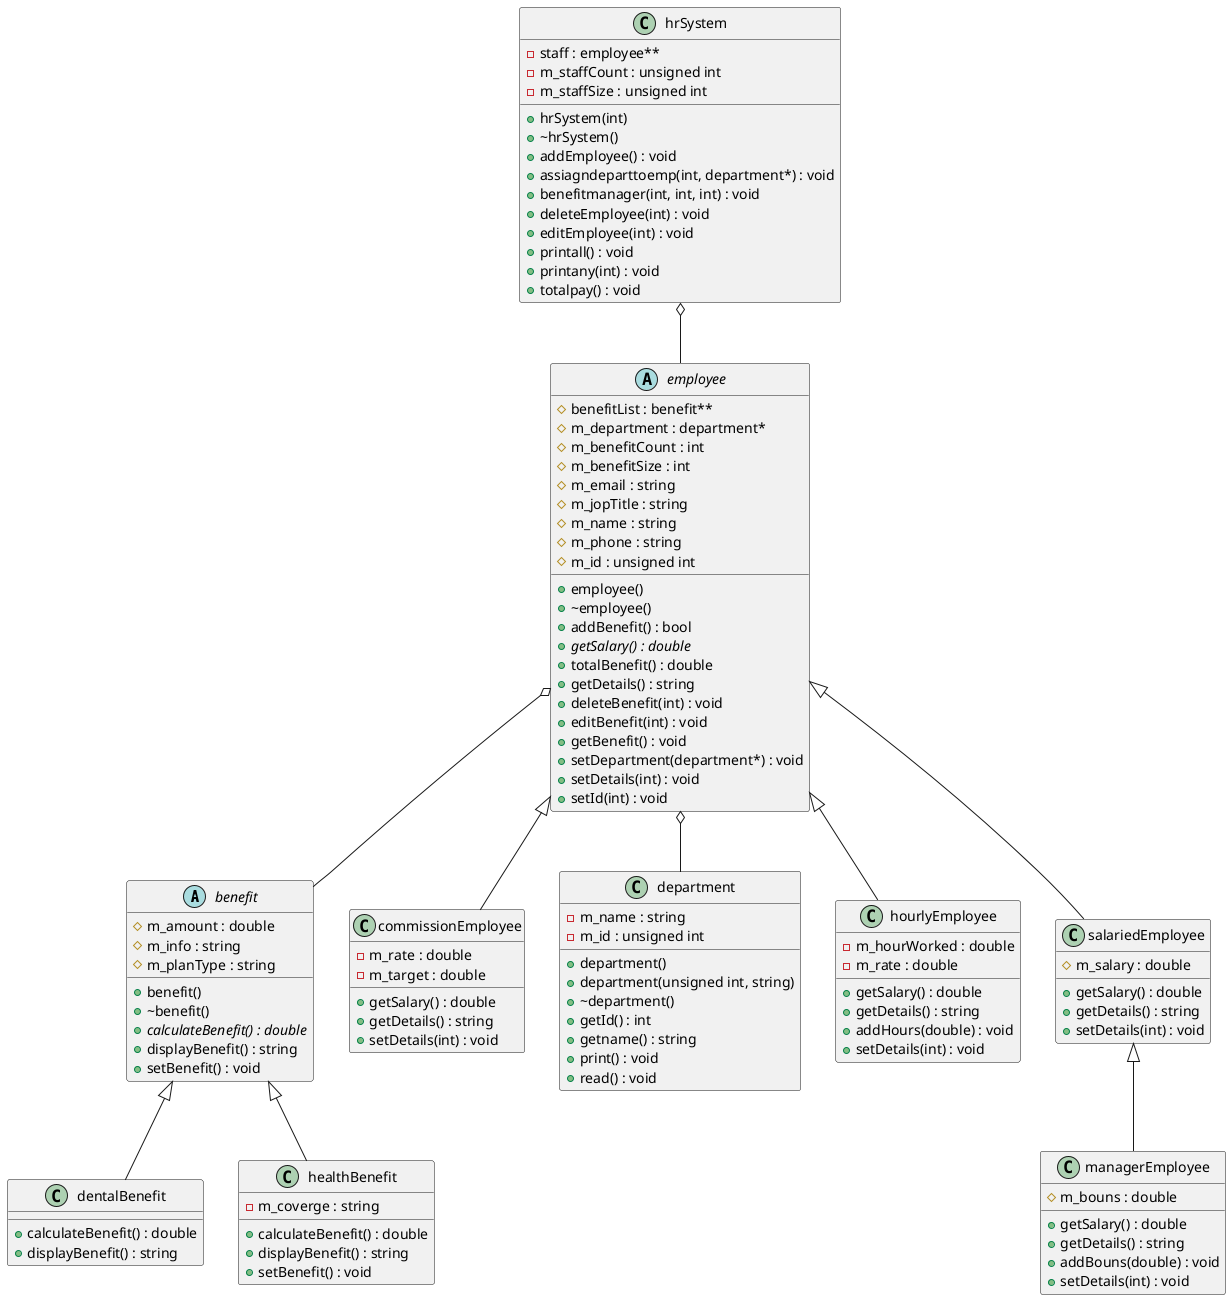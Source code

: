 @startuml





/' Objects '/

abstract class benefit {
	+benefit()
	+~benefit()
	+{abstract} calculateBenefit() : double
	#m_amount : double
	+displayBenefit() : string
	#m_info : string
	#m_planType : string
	+setBenefit() : void
}


class commissionEmployee {
	+getSalary() : double
	-m_rate : double
	-m_target : double
	+getDetails() : string
	+setDetails(int) : void
}


class dentalBenefit {
	+calculateBenefit() : double
	+displayBenefit() : string
}


class department {
	+department()
	+department(unsigned int, string)
	+~department()
	+getId() : int
	+getname() : string
	-m_name : string
	-m_id : unsigned int
	+print() : void
	+read() : void
}


abstract class employee {
	+employee()
	+~employee()
	#benefitList : benefit**
	+addBenefit() : bool
	#m_department : department*
	+{abstract} getSalary() : double
	+totalBenefit() : double
	#m_benefitCount : int
	#m_benefitSize : int
	+getDetails() : string
	#m_email : string
	#m_jopTitle : string
	#m_name : string
	#m_phone : string
	#m_id : unsigned int
	+deleteBenefit(int) : void
	+editBenefit(int) : void
	+getBenefit() : void
	+setDepartment(department*) : void
	+setDetails(int) : void
	+setId(int) : void
}


class healthBenefit {
	+calculateBenefit() : double
	+displayBenefit() : string
	-m_coverge : string
	+setBenefit() : void
}


class hourlyEmployee {
	+getSalary() : double
	-m_hourWorked : double
	-m_rate : double
	+getDetails() : string
	+addHours(double) : void
	+setDetails(int) : void
}


class hrSystem {
	+hrSystem(int)
	+~hrSystem()
	-staff : employee**
	-m_staffCount : unsigned int
	-m_staffSize : unsigned int
	+addEmployee() : void
	+assiagndeparttoemp(int, department*) : void
	+benefitmanager(int, int, int) : void
	+deleteEmployee(int) : void
	+editEmployee(int) : void
	+printall() : void
	+printany(int) : void
	+totalpay() : void
}


class managerEmployee {
	+getSalary() : double
	#m_bouns : double
	+getDetails() : string
	+addBouns(double) : void
	+setDetails(int) : void
}


class salariedEmployee {
	+getSalary() : double
	#m_salary : double
	+getDetails() : string
	+setDetails(int) : void
}





/' Inheritance relationships '/

.benefit <|-- .dentalBenefit


.benefit <|-- .healthBenefit


.employee <|-- .commissionEmployee


.employee <|-- .hourlyEmployee


.employee <|-- .salariedEmployee


.salariedEmployee <|-- .managerEmployee





/' Aggregation relationships '/

.employee o-- .benefit


.employee o-- .department


.hrSystem o-- .employee






/' Nested objects '/



@enduml
